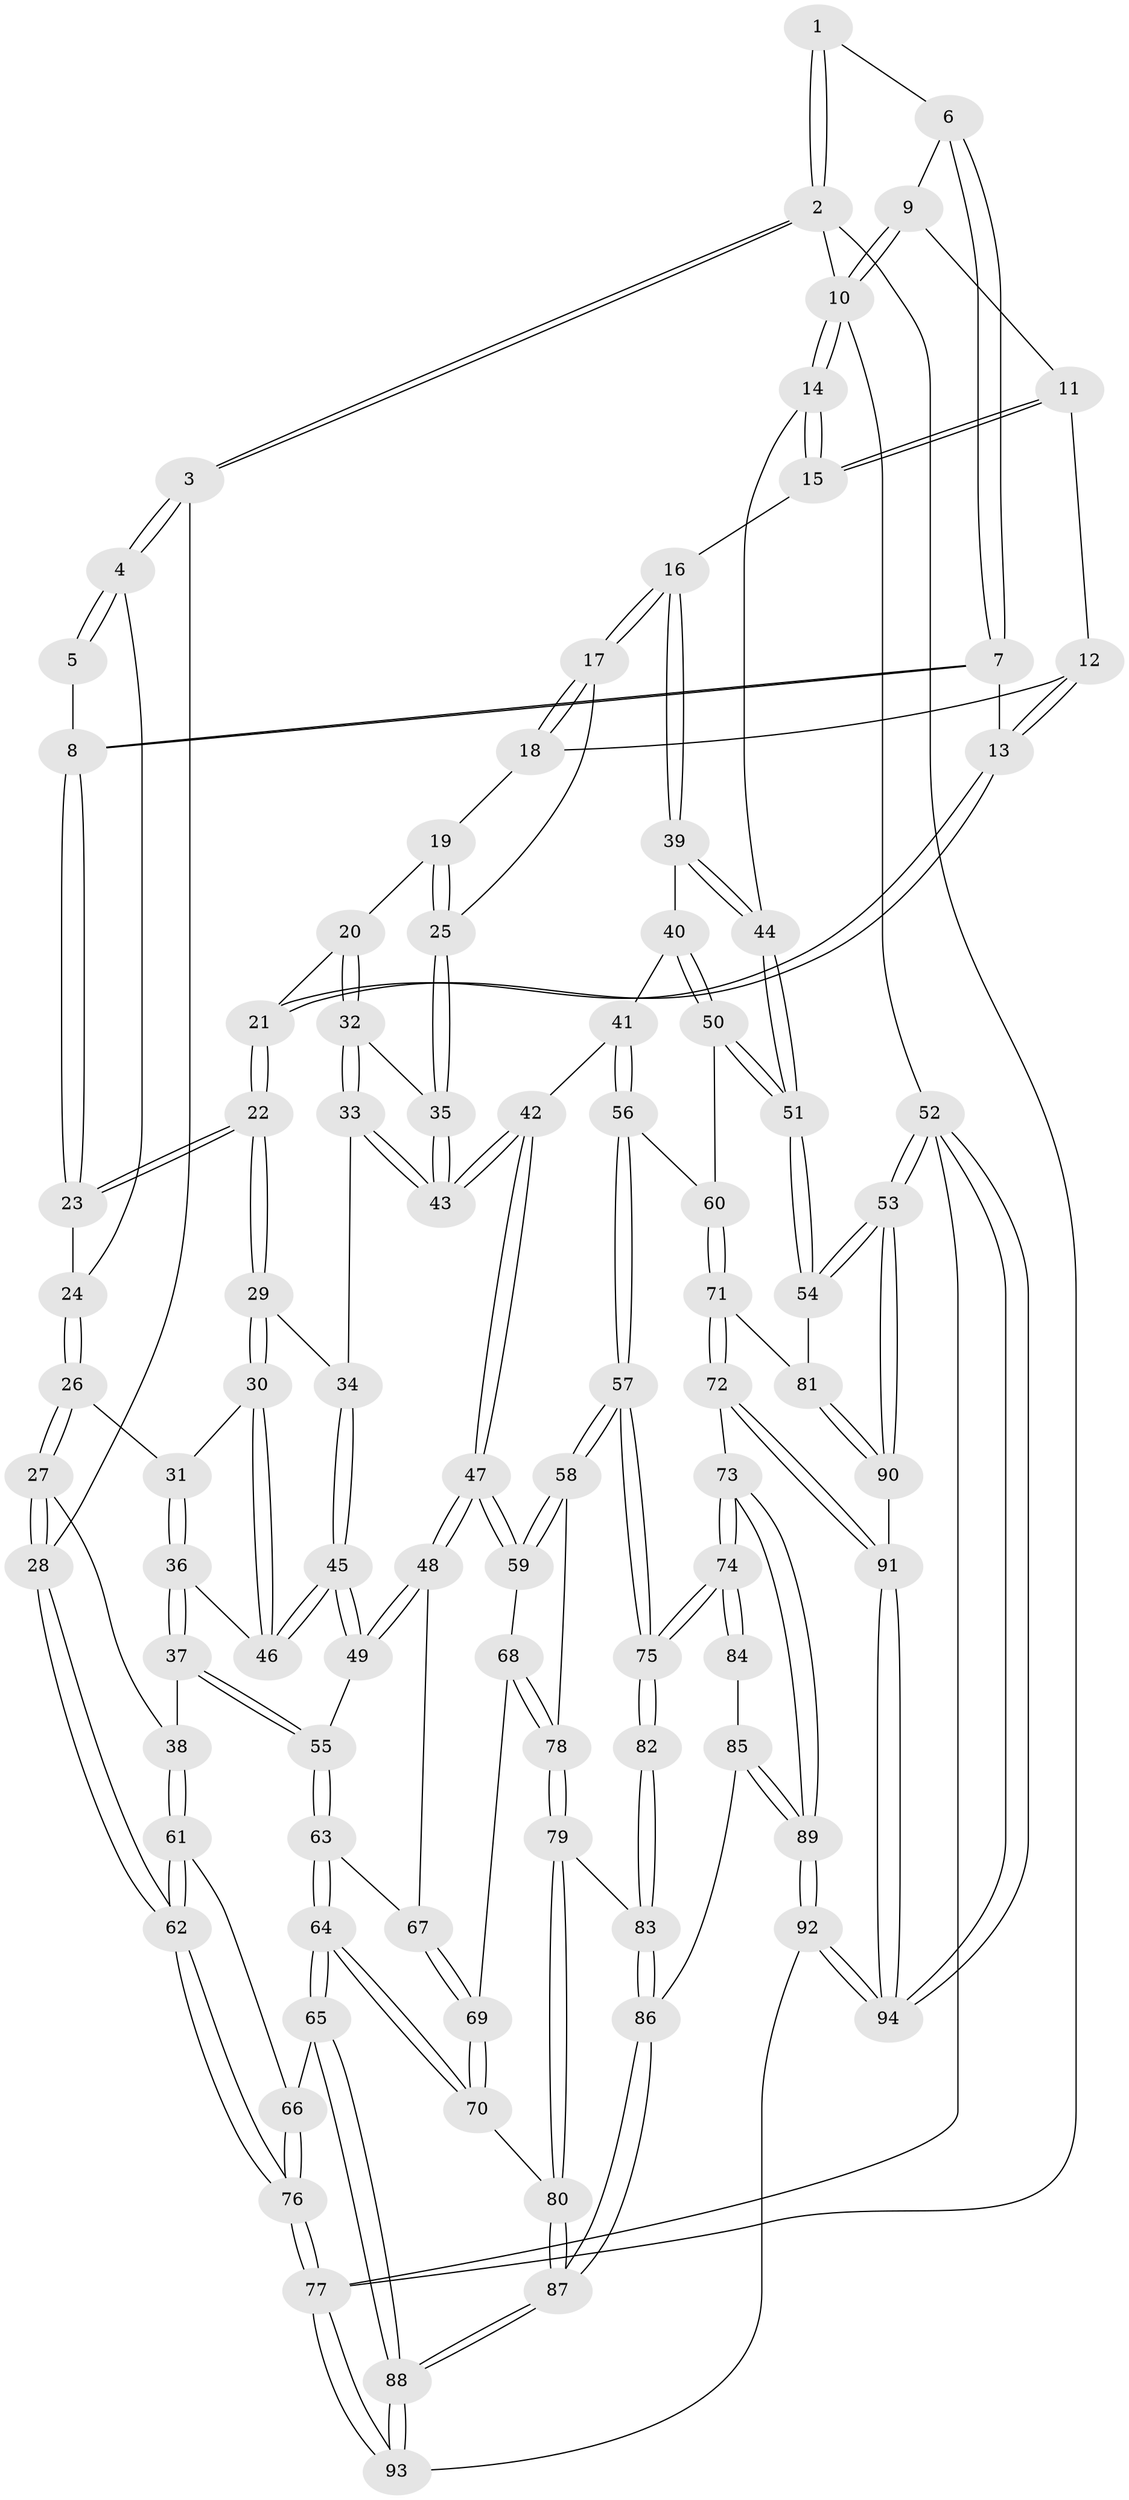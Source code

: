 // Generated by graph-tools (version 1.1) at 2025/27/03/09/25 03:27:07]
// undirected, 94 vertices, 232 edges
graph export_dot {
graph [start="1"]
  node [color=gray90,style=filled];
  1 [pos="+0.18015483735537535+0"];
  2 [pos="+0+0"];
  3 [pos="+0+0.1607618503158953"];
  4 [pos="+0.06411484817643819+0.1912522474667688"];
  5 [pos="+0.14088850688935664+0"];
  6 [pos="+0.36382260482409745+0"];
  7 [pos="+0.39621872868844304+0.0009254217243200707"];
  8 [pos="+0.1881259507079064+0.1798086412167339"];
  9 [pos="+0.954317637419123+0"];
  10 [pos="+1+0"];
  11 [pos="+0.7177591379617315+0.0929191728597344"];
  12 [pos="+0.4734614432933462+0.0791873714458362"];
  13 [pos="+0.42620589553205035+0.05574238270725452"];
  14 [pos="+1+0"];
  15 [pos="+0.742981216517473+0.19080788492756212"];
  16 [pos="+0.7344359323237254+0.27363433099872786"];
  17 [pos="+0.6553843364423795+0.2772875521176507"];
  18 [pos="+0.5241875947326889+0.15414481561430735"];
  19 [pos="+0.5265287727653083+0.2525226031155872"];
  20 [pos="+0.4503892177814071+0.28399694836889405"];
  21 [pos="+0.4069681998682196+0.14408251183604226"];
  22 [pos="+0.27262714622350087+0.3096024088490209"];
  23 [pos="+0.16138368125545643+0.21139098043091262"];
  24 [pos="+0.09696366867119789+0.21199692674634418"];
  25 [pos="+0.5827794344144013+0.31812554166619617"];
  26 [pos="+0.09144208435537836+0.29545032112661535"];
  27 [pos="+0.0029207391084099307+0.4847955453282733"];
  28 [pos="+0+0.4794624673105428"];
  29 [pos="+0.2746204356240856+0.3203049019289881"];
  30 [pos="+0.2365605975122095+0.3866850383592196"];
  31 [pos="+0.10723642606461556+0.31129799215827686"];
  32 [pos="+0.4547802238242878+0.33073228784855985"];
  33 [pos="+0.4247879820454254+0.3611599521648589"];
  34 [pos="+0.408764172216118+0.37452599148470805"];
  35 [pos="+0.5581714224292474+0.3417670794827289"];
  36 [pos="+0.19837320425793148+0.46932899605893963"];
  37 [pos="+0.13909958905253117+0.5317076445365375"];
  38 [pos="+0.12494343276737942+0.5311579510895038"];
  39 [pos="+0.777298761708647+0.3290027880690307"];
  40 [pos="+0.7789299860133111+0.346383428635417"];
  41 [pos="+0.6979207550533755+0.5153633746651152"];
  42 [pos="+0.5850355826008382+0.516520336141717"];
  43 [pos="+0.5719694222864573+0.45673363575118886"];
  44 [pos="+1+0.11477289111803057"];
  45 [pos="+0.41342001253604754+0.49783895471546674"];
  46 [pos="+0.2067735061556045+0.46221340358589286"];
  47 [pos="+0.48313265860607785+0.5767986010181749"];
  48 [pos="+0.4630356590544509+0.5654563875554611"];
  49 [pos="+0.4449455734399158+0.5446850709464857"];
  50 [pos="+1+0.5558635395818686"];
  51 [pos="+1+0.5625389763945549"];
  52 [pos="+1+1"];
  53 [pos="+1+1"];
  54 [pos="+1+0.5948008990759902"];
  55 [pos="+0.1700484380424252+0.570966990161159"];
  56 [pos="+0.7719669507942163+0.6173602472860583"];
  57 [pos="+0.6021120740905529+0.7686000084116821"];
  58 [pos="+0.5048907312696709+0.6745779220350413"];
  59 [pos="+0.4843569303961158+0.591662567778416"];
  60 [pos="+0.7849030233117411+0.6229980865216609"];
  61 [pos="+0.050468935541950664+0.6968690519490904"];
  62 [pos="+0+0.7248929265113129"];
  63 [pos="+0.18311802449848077+0.5924815260365749"];
  64 [pos="+0.20627072244684577+0.7853136035257287"];
  65 [pos="+0.15139275756178394+0.8490306151357544"];
  66 [pos="+0.1319505637223289+0.8464789602917965"];
  67 [pos="+0.3104242560468573+0.6301267304966398"];
  68 [pos="+0.327620516779835+0.7188952099563889"];
  69 [pos="+0.3208597180921841+0.7203669625782441"];
  70 [pos="+0.27174627247106575+0.7759766033772817"];
  71 [pos="+0.8288437796772219+0.8127623525573943"];
  72 [pos="+0.7300872340441494+0.8787418451178616"];
  73 [pos="+0.6480604573921235+0.8896197148617965"];
  74 [pos="+0.6261150103848587+0.8398271965142383"];
  75 [pos="+0.6062554866270184+0.7919818278351017"];
  76 [pos="+0+0.9551592173076722"];
  77 [pos="+0+1"];
  78 [pos="+0.43696629305319784+0.746829381787875"];
  79 [pos="+0.41773627504578054+0.7947026371025318"];
  80 [pos="+0.35833236741382024+0.8227563276628544"];
  81 [pos="+0.8710921992109729+0.8232737903918219"];
  82 [pos="+0.45765959207555934+0.8346371332681005"];
  83 [pos="+0.4544899325583607+0.8347508236740997"];
  84 [pos="+0.48444037196891165+0.856423787172161"];
  85 [pos="+0.5117372503740949+0.8932023529339876"];
  86 [pos="+0.4456279837345493+0.8896873693898042"];
  87 [pos="+0.37358386367705354+0.9674627186747289"];
  88 [pos="+0.3151102849950796+1"];
  89 [pos="+0.6289717911513507+0.9255408985808471"];
  90 [pos="+0.9209032274158857+0.8863361027912882"];
  91 [pos="+0.8467188431320858+1"];
  92 [pos="+0.5400429905463263+1"];
  93 [pos="+0.3205887322551644+1"];
  94 [pos="+0.9042608528536582+1"];
  1 -- 2;
  1 -- 2;
  1 -- 6;
  2 -- 3;
  2 -- 3;
  2 -- 10;
  2 -- 77;
  3 -- 4;
  3 -- 4;
  3 -- 28;
  4 -- 5;
  4 -- 5;
  4 -- 24;
  5 -- 8;
  6 -- 7;
  6 -- 7;
  6 -- 9;
  7 -- 8;
  7 -- 8;
  7 -- 13;
  8 -- 23;
  8 -- 23;
  9 -- 10;
  9 -- 10;
  9 -- 11;
  10 -- 14;
  10 -- 14;
  10 -- 52;
  11 -- 12;
  11 -- 15;
  11 -- 15;
  12 -- 13;
  12 -- 13;
  12 -- 18;
  13 -- 21;
  13 -- 21;
  14 -- 15;
  14 -- 15;
  14 -- 44;
  15 -- 16;
  16 -- 17;
  16 -- 17;
  16 -- 39;
  16 -- 39;
  17 -- 18;
  17 -- 18;
  17 -- 25;
  18 -- 19;
  19 -- 20;
  19 -- 25;
  19 -- 25;
  20 -- 21;
  20 -- 32;
  20 -- 32;
  21 -- 22;
  21 -- 22;
  22 -- 23;
  22 -- 23;
  22 -- 29;
  22 -- 29;
  23 -- 24;
  24 -- 26;
  24 -- 26;
  25 -- 35;
  25 -- 35;
  26 -- 27;
  26 -- 27;
  26 -- 31;
  27 -- 28;
  27 -- 28;
  27 -- 38;
  28 -- 62;
  28 -- 62;
  29 -- 30;
  29 -- 30;
  29 -- 34;
  30 -- 31;
  30 -- 46;
  30 -- 46;
  31 -- 36;
  31 -- 36;
  32 -- 33;
  32 -- 33;
  32 -- 35;
  33 -- 34;
  33 -- 43;
  33 -- 43;
  34 -- 45;
  34 -- 45;
  35 -- 43;
  35 -- 43;
  36 -- 37;
  36 -- 37;
  36 -- 46;
  37 -- 38;
  37 -- 55;
  37 -- 55;
  38 -- 61;
  38 -- 61;
  39 -- 40;
  39 -- 44;
  39 -- 44;
  40 -- 41;
  40 -- 50;
  40 -- 50;
  41 -- 42;
  41 -- 56;
  41 -- 56;
  42 -- 43;
  42 -- 43;
  42 -- 47;
  42 -- 47;
  44 -- 51;
  44 -- 51;
  45 -- 46;
  45 -- 46;
  45 -- 49;
  45 -- 49;
  47 -- 48;
  47 -- 48;
  47 -- 59;
  47 -- 59;
  48 -- 49;
  48 -- 49;
  48 -- 67;
  49 -- 55;
  50 -- 51;
  50 -- 51;
  50 -- 60;
  51 -- 54;
  51 -- 54;
  52 -- 53;
  52 -- 53;
  52 -- 94;
  52 -- 94;
  52 -- 77;
  53 -- 54;
  53 -- 54;
  53 -- 90;
  53 -- 90;
  54 -- 81;
  55 -- 63;
  55 -- 63;
  56 -- 57;
  56 -- 57;
  56 -- 60;
  57 -- 58;
  57 -- 58;
  57 -- 75;
  57 -- 75;
  58 -- 59;
  58 -- 59;
  58 -- 78;
  59 -- 68;
  60 -- 71;
  60 -- 71;
  61 -- 62;
  61 -- 62;
  61 -- 66;
  62 -- 76;
  62 -- 76;
  63 -- 64;
  63 -- 64;
  63 -- 67;
  64 -- 65;
  64 -- 65;
  64 -- 70;
  64 -- 70;
  65 -- 66;
  65 -- 88;
  65 -- 88;
  66 -- 76;
  66 -- 76;
  67 -- 69;
  67 -- 69;
  68 -- 69;
  68 -- 78;
  68 -- 78;
  69 -- 70;
  69 -- 70;
  70 -- 80;
  71 -- 72;
  71 -- 72;
  71 -- 81;
  72 -- 73;
  72 -- 91;
  72 -- 91;
  73 -- 74;
  73 -- 74;
  73 -- 89;
  73 -- 89;
  74 -- 75;
  74 -- 75;
  74 -- 84;
  74 -- 84;
  75 -- 82;
  75 -- 82;
  76 -- 77;
  76 -- 77;
  77 -- 93;
  77 -- 93;
  78 -- 79;
  78 -- 79;
  79 -- 80;
  79 -- 80;
  79 -- 83;
  80 -- 87;
  80 -- 87;
  81 -- 90;
  81 -- 90;
  82 -- 83;
  82 -- 83;
  83 -- 86;
  83 -- 86;
  84 -- 85;
  85 -- 86;
  85 -- 89;
  85 -- 89;
  86 -- 87;
  86 -- 87;
  87 -- 88;
  87 -- 88;
  88 -- 93;
  88 -- 93;
  89 -- 92;
  89 -- 92;
  90 -- 91;
  91 -- 94;
  91 -- 94;
  92 -- 93;
  92 -- 94;
  92 -- 94;
}

